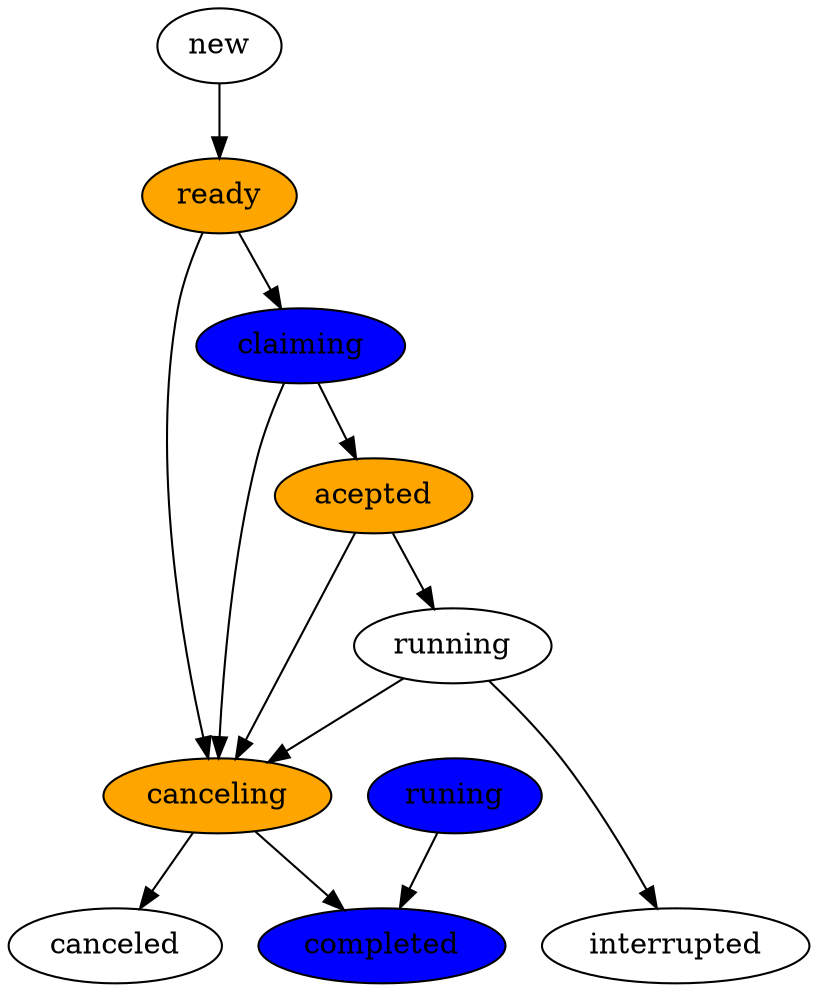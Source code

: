 digraph arbeitspacket {
    new -> ready;
    runing -> completed;
    ready-> canceling;
    claiming -> canceling; 
    acepted -> canceling;
    ready -> claiming -> acepted -> running;
    running -> canceling;

    subgraph final {
        rank="same";
        canceled;
        completed;
        interrupted;
    }

    canceling -> canceled;
    canceling -> completed;
    running -> interrupted;


    canceling [style=filled,fillcolor=orange];
    ready [style=filled,fillcolor=orange];
    claiming [style=filled,fillcolor=blue];
    acepted [style=filled,fillcolor=orange];
    runing [style=filled,fillcolor=blue];
    completed [style=filled,fillcolor=blue];
}
